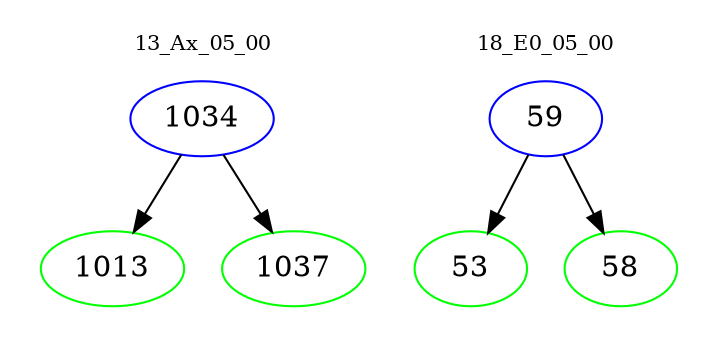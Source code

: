 digraph{
subgraph cluster_0 {
color = white
label = "13_Ax_05_00";
fontsize=10;
T0_1034 [label="1034", color="blue"]
T0_1034 -> T0_1013 [color="black"]
T0_1013 [label="1013", color="green"]
T0_1034 -> T0_1037 [color="black"]
T0_1037 [label="1037", color="green"]
}
subgraph cluster_1 {
color = white
label = "18_E0_05_00";
fontsize=10;
T1_59 [label="59", color="blue"]
T1_59 -> T1_53 [color="black"]
T1_53 [label="53", color="green"]
T1_59 -> T1_58 [color="black"]
T1_58 [label="58", color="green"]
}
}
